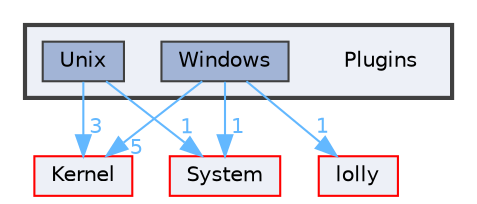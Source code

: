 digraph "Plugins"
{
 // LATEX_PDF_SIZE
  bgcolor="transparent";
  edge [fontname=Helvetica,fontsize=10,labelfontname=Helvetica,labelfontsize=10];
  node [fontname=Helvetica,fontsize=10,shape=box,height=0.2,width=0.4];
  compound=true
  subgraph clusterdir_0b4eaef40a1fe20bedafe9e8e719ce66 {
    graph [ bgcolor="#edf0f7", pencolor="grey25", label="", fontname=Helvetica,fontsize=10 style="filled,bold", URL="dir_0b4eaef40a1fe20bedafe9e8e719ce66.html",tooltip=""]
    dir_0b4eaef40a1fe20bedafe9e8e719ce66 [shape=plaintext, label="Plugins"];
  dir_057e22ae823247b6d3c91772c1fe83df [label="Unix", fillcolor="#a2b4d6", color="grey25", style="filled", URL="dir_057e22ae823247b6d3c91772c1fe83df.html",tooltip=""];
  dir_c8b7620d1fc4e946f8a62733f7cb2997 [label="Windows", fillcolor="#a2b4d6", color="grey25", style="filled", URL="dir_c8b7620d1fc4e946f8a62733f7cb2997.html",tooltip=""];
  }
  dir_52bed8acfaac088d5968cb2c84d7645d [label="Kernel", fillcolor="#edf0f7", color="red", style="filled", URL="dir_52bed8acfaac088d5968cb2c84d7645d.html",tooltip=""];
  dir_9af51e3826d4f9e80d9103b2de543e84 [label="System", fillcolor="#edf0f7", color="red", style="filled", URL="dir_9af51e3826d4f9e80d9103b2de543e84.html",tooltip=""];
  dir_4e4e38b7a3cbd015b31043c806009c51 [label="lolly", fillcolor="#edf0f7", color="red", style="filled", URL="dir_4e4e38b7a3cbd015b31043c806009c51.html",tooltip=""];
  dir_057e22ae823247b6d3c91772c1fe83df->dir_52bed8acfaac088d5968cb2c84d7645d [headlabel="3", labeldistance=1.5 headhref="dir_000053_000028.html" href="dir_000053_000028.html" color="steelblue1" fontcolor="steelblue1"];
  dir_057e22ae823247b6d3c91772c1fe83df->dir_9af51e3826d4f9e80d9103b2de543e84 [headlabel="1", labeldistance=1.5 headhref="dir_000053_000046.html" href="dir_000053_000046.html" color="steelblue1" fontcolor="steelblue1"];
  dir_c8b7620d1fc4e946f8a62733f7cb2997->dir_4e4e38b7a3cbd015b31043c806009c51 [headlabel="1", labeldistance=1.5 headhref="dir_000054_000031.html" href="dir_000054_000031.html" color="steelblue1" fontcolor="steelblue1"];
  dir_c8b7620d1fc4e946f8a62733f7cb2997->dir_52bed8acfaac088d5968cb2c84d7645d [headlabel="5", labeldistance=1.5 headhref="dir_000054_000028.html" href="dir_000054_000028.html" color="steelblue1" fontcolor="steelblue1"];
  dir_c8b7620d1fc4e946f8a62733f7cb2997->dir_9af51e3826d4f9e80d9103b2de543e84 [headlabel="1", labeldistance=1.5 headhref="dir_000054_000046.html" href="dir_000054_000046.html" color="steelblue1" fontcolor="steelblue1"];
}
